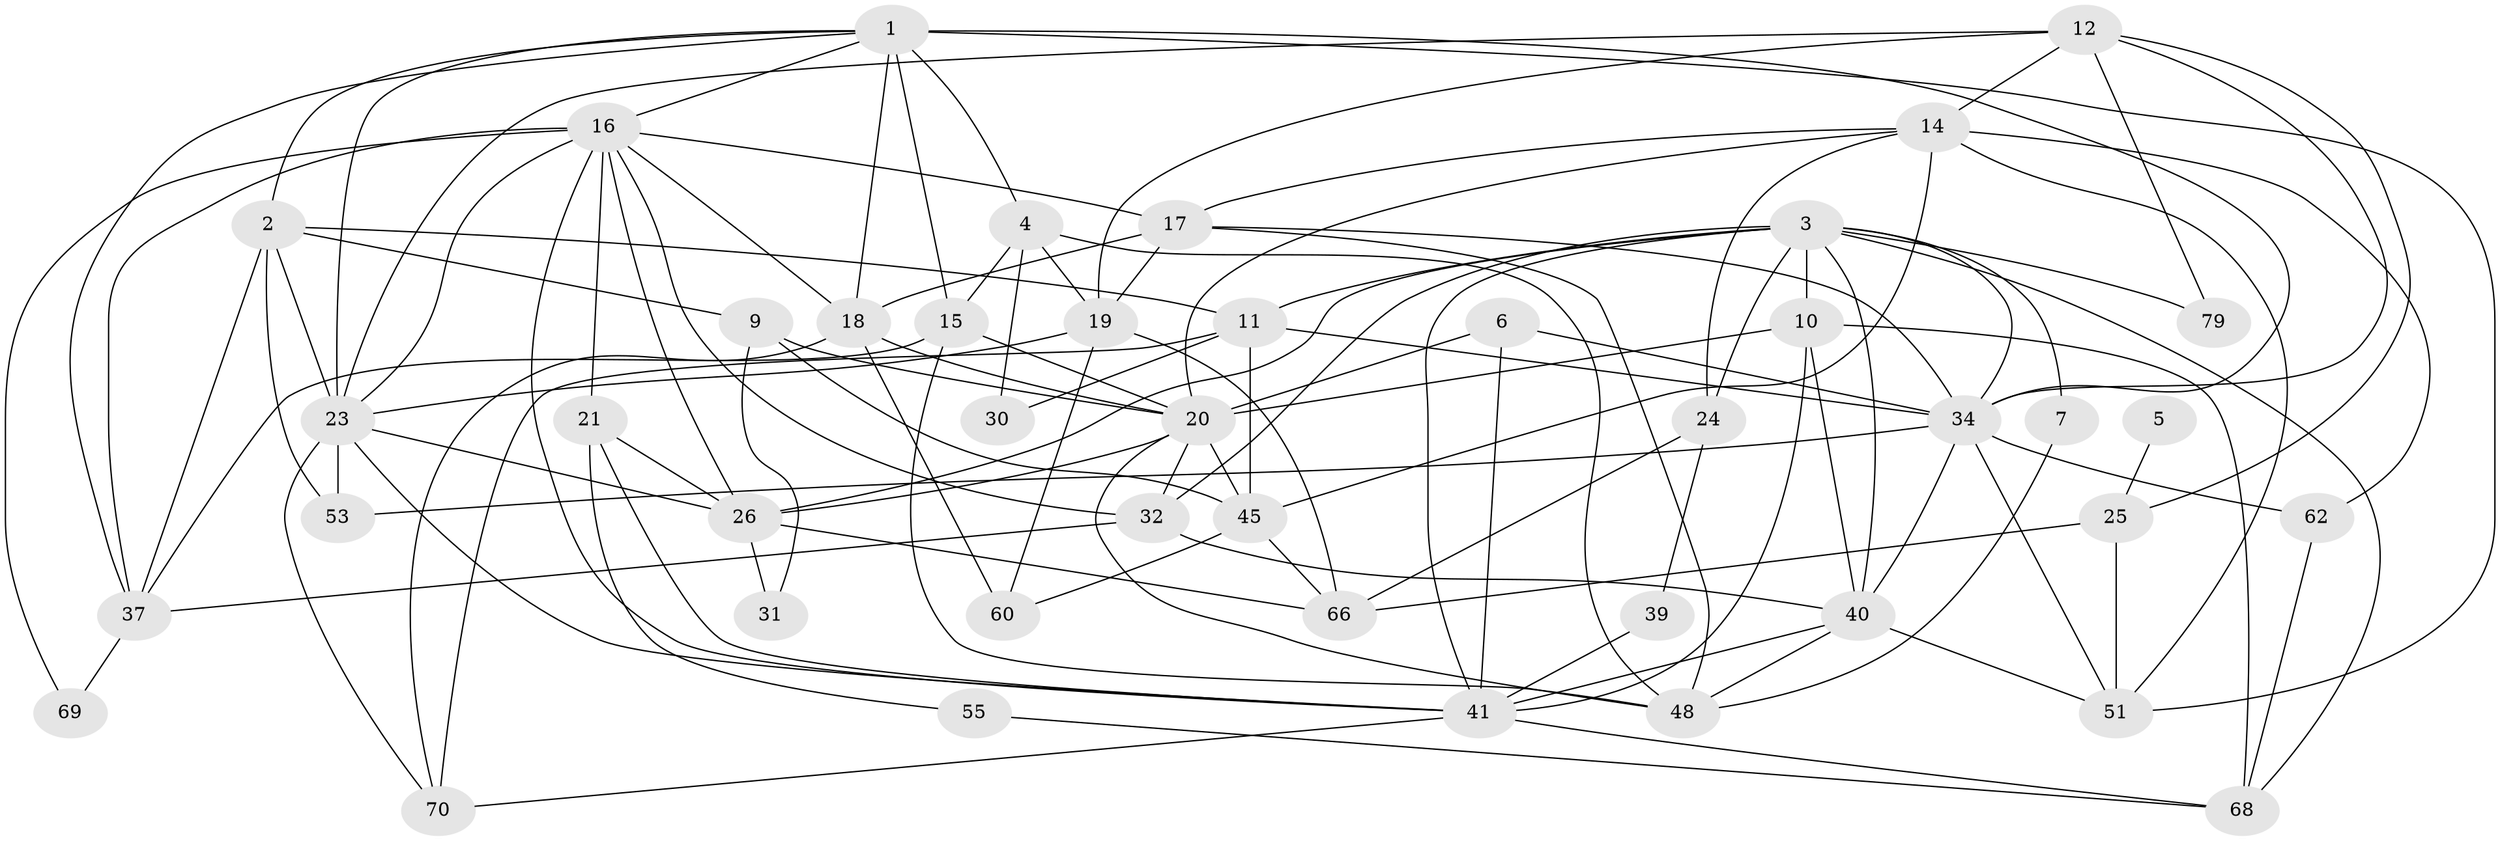 // original degree distribution, {4: 0.26436781609195403, 3: 0.28735632183908044, 2: 0.12643678160919541, 5: 0.1839080459770115, 8: 0.022988505747126436, 7: 0.034482758620689655, 6: 0.08045977011494253}
// Generated by graph-tools (version 1.1) at 2025/14/03/09/25 04:14:57]
// undirected, 43 vertices, 113 edges
graph export_dot {
graph [start="1"]
  node [color=gray90,style=filled];
  1 [super="+49+29"];
  2 [super="+8"];
  3 [super="+22+13"];
  4 [super="+47"];
  5;
  6;
  7;
  9;
  10 [super="+35"];
  11 [super="+44+77+33"];
  12 [super="+59"];
  14 [super="+74"];
  15 [super="+80+28"];
  16 [super="+71+27"];
  17 [super="+36"];
  18 [super="+81"];
  19 [super="+58"];
  20 [super="+42+52"];
  21;
  23 [super="+83+54"];
  24 [super="+57"];
  25 [super="+38"];
  26 [super="+43"];
  30;
  31;
  32 [super="+50"];
  34 [super="+67"];
  37;
  39;
  40 [super="+85"];
  41 [super="+64+63"];
  45 [super="+82+73"];
  48 [super="+56"];
  51;
  53;
  55;
  60;
  62;
  66 [super="+78"];
  68;
  69;
  70;
  79;
  1 -- 51;
  1 -- 37;
  1 -- 18;
  1 -- 23;
  1 -- 16;
  1 -- 2;
  1 -- 34;
  1 -- 4;
  1 -- 15 [weight=2];
  2 -- 9;
  2 -- 53;
  2 -- 37;
  2 -- 23 [weight=2];
  2 -- 11;
  3 -- 32;
  3 -- 68;
  3 -- 7;
  3 -- 40;
  3 -- 41;
  3 -- 11;
  3 -- 24;
  3 -- 26;
  3 -- 34;
  3 -- 79;
  3 -- 10;
  4 -- 19 [weight=2];
  4 -- 30;
  4 -- 15;
  4 -- 48;
  5 -- 25 [weight=2];
  6 -- 34;
  6 -- 20;
  6 -- 41;
  7 -- 48;
  9 -- 45;
  9 -- 20;
  9 -- 31;
  10 -- 41;
  10 -- 40;
  10 -- 68;
  10 -- 20;
  11 -- 70;
  11 -- 34;
  11 -- 45 [weight=2];
  11 -- 30;
  12 -- 23;
  12 -- 34;
  12 -- 19 [weight=2];
  12 -- 25 [weight=2];
  12 -- 79;
  12 -- 14;
  14 -- 51;
  14 -- 62;
  14 -- 17;
  14 -- 20;
  14 -- 24;
  14 -- 45;
  15 -- 48;
  15 -- 20;
  15 -- 37;
  16 -- 23 [weight=2];
  16 -- 32 [weight=2];
  16 -- 69;
  16 -- 21;
  16 -- 17;
  16 -- 18;
  16 -- 37;
  16 -- 41;
  16 -- 26;
  17 -- 34;
  17 -- 18;
  17 -- 48;
  17 -- 19;
  18 -- 60;
  18 -- 70;
  18 -- 20;
  19 -- 66;
  19 -- 60;
  19 -- 23;
  20 -- 48;
  20 -- 26;
  20 -- 45;
  20 -- 32;
  21 -- 55;
  21 -- 41;
  21 -- 26;
  23 -- 70;
  23 -- 41;
  23 -- 53;
  23 -- 26;
  24 -- 39;
  24 -- 66;
  25 -- 66 [weight=2];
  25 -- 51;
  26 -- 66;
  26 -- 31;
  32 -- 40;
  32 -- 37;
  34 -- 53;
  34 -- 40;
  34 -- 51;
  34 -- 62;
  37 -- 69;
  39 -- 41 [weight=2];
  40 -- 51;
  40 -- 41;
  40 -- 48;
  41 -- 68;
  41 -- 70;
  45 -- 66;
  45 -- 60;
  55 -- 68;
  62 -- 68;
}
